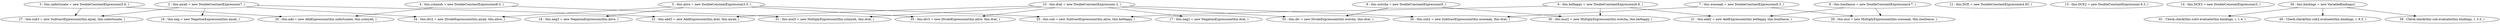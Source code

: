 digraph G {
"2 : this.aiyah = new DoubleConstantExpression(7, )"
"2 : this.aiyah = new DoubleConstantExpression(7, )" -> "16 : this.neg = new NegationExpression(this.aiyah, )"
"2 : this.aiyah = new DoubleConstantExpression(7, )" -> "34 : this.div2 = new DivideExpression(this.aiyah, this.alive, )"
"2 : this.aiyah = new DoubleConstantExpression(7, )" -> "22 : this.add3 = new AddExpression(this.drat, this.aiyah, )"
"2 : this.aiyah = new DoubleConstantExpression(7, )" -> "27 : this.sub3 = new SubtractExpression(this.aiyah, this.unfortunate, )"
"3 : this.unfortunate = new DoubleConstantExpression(5.6, )"
"3 : this.unfortunate = new DoubleConstantExpression(5.6, )" -> "20 : this.add = new AddExpression(this.unfortunate, this.schnyeh, )"
"3 : this.unfortunate = new DoubleConstantExpression(5.6, )" -> "27 : this.sub3 = new SubtractExpression(this.aiyah, this.unfortunate, )"
"4 : this.schnyeh = new DoubleConstantExpression(8.3, )"
"4 : this.schnyeh = new DoubleConstantExpression(8.3, )" -> "20 : this.add = new AddExpression(this.unfortunate, this.schnyeh, )"
"4 : this.schnyeh = new DoubleConstantExpression(8.3, )" -> "31 : this.mul3 = new MultiplyExpression(this.schnyeh, this.drat, )"
"5 : this.alive = new DoubleConstantExpression(3.5, )"
"5 : this.alive = new DoubleConstantExpression(3.5, )" -> "18 : this.neg3 = new NegationExpression(this.alive, )"
"5 : this.alive = new DoubleConstantExpression(3.5, )" -> "34 : this.div2 = new DivideExpression(this.aiyah, this.alive, )"
"5 : this.alive = new DoubleConstantExpression(3.5, )" -> "35 : this.div3 = new DivideExpression(this.alive, this.drat, )"
"5 : this.alive = new DoubleConstantExpression(3.5, )" -> "25 : this.sub = new SubtractExpression(this.alive, this.beHappy, )"
"6 : this.beHappy = new DoubleConstantExpression(6.8, )"
"6 : this.beHappy = new DoubleConstantExpression(6.8, )" -> "30 : this.mul2 = new MultiplyExpression(this.wotcha, this.beHappy, )"
"6 : this.beHappy = new DoubleConstantExpression(6.8, )" -> "25 : this.sub = new SubtractExpression(this.alive, this.beHappy, )"
"6 : this.beHappy = new DoubleConstantExpression(6.8, )" -> "21 : this.add2 = new AddExpression(this.beHappy, this.lionDance, )"
"7 : this.woooaah = new DoubleConstantExpression(6.3, )"
"7 : this.woooaah = new DoubleConstantExpression(6.3, )" -> "29 : this.mul = new MultiplyExpression(this.woooaah, this.lionDance, )"
"7 : this.woooaah = new DoubleConstantExpression(6.3, )" -> "26 : this.sub2 = new SubtractExpression(this.woooaah, this.drat, )"
"8 : this.lionDance = new DoubleConstantExpression(4.7, )"
"8 : this.lionDance = new DoubleConstantExpression(4.7, )" -> "29 : this.mul = new MultiplyExpression(this.woooaah, this.lionDance, )"
"8 : this.lionDance = new DoubleConstantExpression(4.7, )" -> "21 : this.add2 = new AddExpression(this.beHappy, this.lionDance, )"
"9 : this.wotcha = new DoubleConstantExpression(9, )"
"9 : this.wotcha = new DoubleConstantExpression(9, )" -> "30 : this.mul2 = new MultiplyExpression(this.wotcha, this.beHappy, )"
"9 : this.wotcha = new DoubleConstantExpression(9, )" -> "33 : this.div = new DivideExpression(this.wotcha, this.drat, )"
"10 : this.drat = new DoubleConstantExpression(-2, )"
"10 : this.drat = new DoubleConstantExpression(-2, )" -> "17 : this.neg2 = new NegationExpression(this.drat, )"
"10 : this.drat = new DoubleConstantExpression(-2, )" -> "35 : this.div3 = new DivideExpression(this.alive, this.drat, )"
"10 : this.drat = new DoubleConstantExpression(-2, )" -> "22 : this.add3 = new AddExpression(this.drat, this.aiyah, )"
"10 : this.drat = new DoubleConstantExpression(-2, )" -> "26 : this.sub2 = new SubtractExpression(this.woooaah, this.drat, )"
"10 : this.drat = new DoubleConstantExpression(-2, )" -> "31 : this.mul3 = new MultiplyExpression(this.schnyeh, this.drat, )"
"10 : this.drat = new DoubleConstantExpression(-2, )" -> "33 : this.div = new DivideExpression(this.wotcha, this.drat, )"
"12 : this.DCE = new DoubleConstantExpression(4.93, )"
"13 : this.DCE2 = new DoubleConstantExpression(-6.3, )"
"14 : this.DCE3 = new DoubleConstantExpression(3, )"
"16 : this.neg = new NegationExpression(this.aiyah, )"
"17 : this.neg2 = new NegationExpression(this.drat, )"
"18 : this.neg3 = new NegationExpression(this.alive, )"
"20 : this.add = new AddExpression(this.unfortunate, this.schnyeh, )"
"21 : this.add2 = new AddExpression(this.beHappy, this.lionDance, )"
"22 : this.add3 = new AddExpression(this.drat, this.aiyah, )"
"25 : this.sub = new SubtractExpression(this.alive, this.beHappy, )"
"26 : this.sub2 = new SubtractExpression(this.woooaah, this.drat, )"
"27 : this.sub3 = new SubtractExpression(this.aiyah, this.unfortunate, )"
"29 : this.mul = new MultiplyExpression(this.woooaah, this.lionDance, )"
"30 : this.mul2 = new MultiplyExpression(this.wotcha, this.beHappy, )"
"31 : this.mul3 = new MultiplyExpression(this.schnyeh, this.drat, )"
"33 : this.div = new DivideExpression(this.wotcha, this.drat, )"
"34 : this.div2 = new DivideExpression(this.aiyah, this.alive, )"
"35 : this.div3 = new DivideExpression(this.alive, this.drat, )"
"38 : this.bindings = new VariableBindings()"
"38 : this.bindings = new VariableBindings()" -> "61 : Check.check(this.sub3.evaluate(this.bindings, ), 1.4, )"
"38 : this.bindings = new VariableBindings()" -> "60 : Check.check(this.sub2.evaluate(this.bindings, ), 8.3, )"
"38 : this.bindings = new VariableBindings()" -> "59 : Check.check(this.sub.evaluate(this.bindings, ), 3.3, )"
"59 : Check.check(this.sub.evaluate(this.bindings, ), 3.3, )"
"60 : Check.check(this.sub2.evaluate(this.bindings, ), 8.3, )"
"61 : Check.check(this.sub3.evaluate(this.bindings, ), 1.4, )"
}